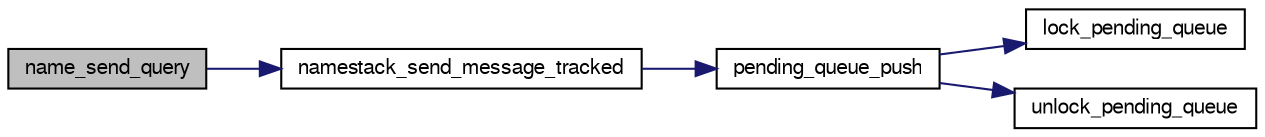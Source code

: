 digraph G
{
  edge [fontname="FreeSans",fontsize="10",labelfontname="FreeSans",labelfontsize="10"];
  node [fontname="FreeSans",fontsize="10",shape=record];
  rankdir=LR;
  Node1 [label="name_send_query",height=0.2,width=0.4,color="black", fillcolor="grey75", style="filled" fontcolor="black"];
  Node1 -> Node2 [color="midnightblue",fontsize="10",style="solid",fontname="FreeSans"];
  Node2 [label="namestack_send_message_tracked",height=0.2,width=0.4,color="black", fillcolor="white", style="filled",URL="$main_8c.html#aeb93f5ca5ca3fac7e71bdb3d0e5ba2d7"];
  Node2 -> Node3 [color="midnightblue",fontsize="10",style="solid",fontname="FreeSans"];
  Node3 [label="pending_queue_push",height=0.2,width=0.4,color="black", fillcolor="white", style="filled",URL="$main_8c.html#adabcf9d49221610d8e0bca7b03e58548"];
  Node3 -> Node4 [color="midnightblue",fontsize="10",style="solid",fontname="FreeSans"];
  Node4 [label="lock_pending_queue",height=0.2,width=0.4,color="black", fillcolor="white", style="filled",URL="$main_8c.html#a01273c71c63c8f997c8770ee2d233565"];
  Node3 -> Node5 [color="midnightblue",fontsize="10",style="solid",fontname="FreeSans"];
  Node5 [label="unlock_pending_queue",height=0.2,width=0.4,color="black", fillcolor="white", style="filled",URL="$main_8c.html#a9642d34f5a8fcbcd35319c7b4a3cd284"];
}
